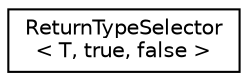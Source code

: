 digraph "类继承关系图"
{
  edge [fontname="Helvetica",fontsize="10",labelfontname="Helvetica",labelfontsize="10"];
  node [fontname="Helvetica",fontsize="10",shape=record];
  rankdir="LR";
  Node0 [label="ReturnTypeSelector\l\< T, true, false \>",height=0.2,width=0.4,color="black", fillcolor="white", style="filled",URL="$d0/d06/struct_return_type_selector_3_01_t_00_01true_00_01false_01_4.html"];
}
